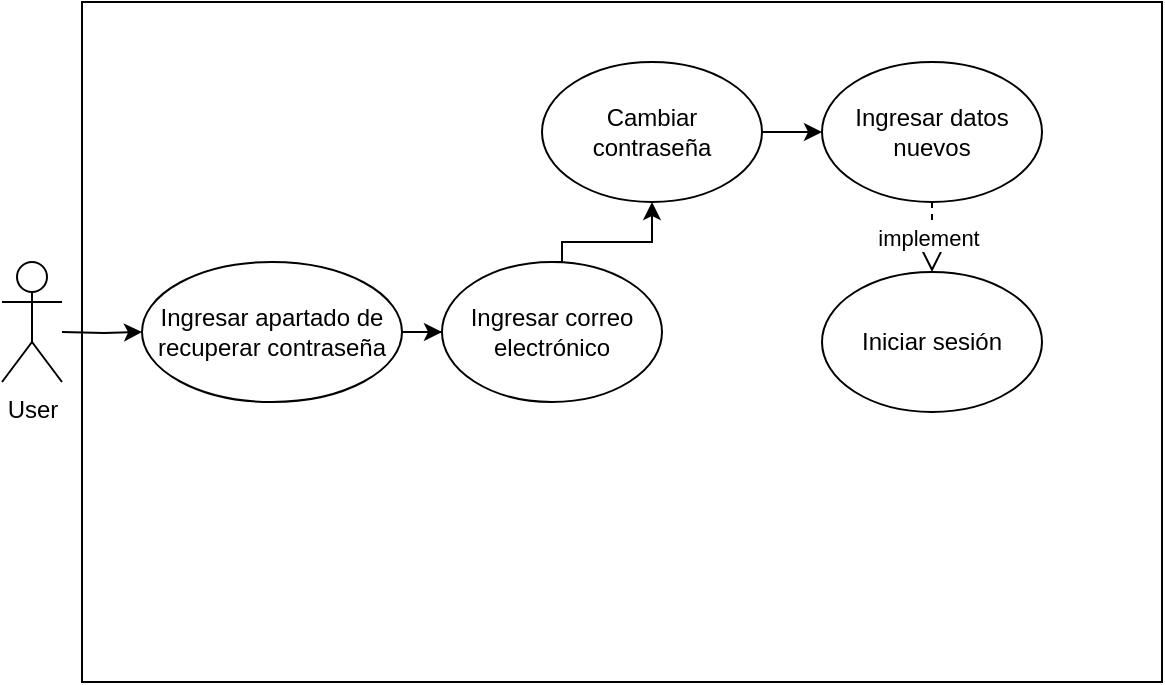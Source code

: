 <mxfile version="24.7.13">
  <diagram name="Página-1" id="IbyoJmkPU1yOUM7PXJ1G">
    <mxGraphModel grid="1" page="1" gridSize="10" guides="1" tooltips="1" connect="1" arrows="1" fold="1" pageScale="1" pageWidth="827" pageHeight="1169" math="0" shadow="0">
      <root>
        <mxCell id="0" />
        <mxCell id="1" parent="0" />
        <mxCell id="Vnt051X93d8bJ1U-L0CY-1" value="4)Recuperación de usuario y contraseña" style="text;whiteSpace=wrap;" vertex="1" parent="1">
          <mxGeometry x="289" y="270" width="250" height="40" as="geometry" />
        </mxCell>
        <mxCell id="-d1KlJ-c1ww56RGFkypZ-1" value="" style="rounded=0;whiteSpace=wrap;html=1;align=left;" vertex="1" parent="1">
          <mxGeometry x="150" y="170" width="540" height="340" as="geometry" />
        </mxCell>
        <mxCell id="-d1KlJ-c1ww56RGFkypZ-2" value="" style="edgeStyle=orthogonalEdgeStyle;rounded=0;orthogonalLoop=1;jettySize=auto;html=1;" edge="1" parent="1" target="-d1KlJ-c1ww56RGFkypZ-5">
          <mxGeometry relative="1" as="geometry">
            <mxPoint x="190" y="330" as="targetPoint" />
            <mxPoint x="140" y="335" as="sourcePoint" />
          </mxGeometry>
        </mxCell>
        <mxCell id="-d1KlJ-c1ww56RGFkypZ-3" value="User" style="shape=umlActor;verticalLabelPosition=bottom;verticalAlign=top;html=1;outlineConnect=0;" vertex="1" parent="1">
          <mxGeometry x="110" y="300" width="30" height="60" as="geometry" />
        </mxCell>
        <mxCell id="-d1KlJ-c1ww56RGFkypZ-4" value="" style="edgeStyle=orthogonalEdgeStyle;rounded=0;orthogonalLoop=1;jettySize=auto;html=1;" edge="1" parent="1" source="-d1KlJ-c1ww56RGFkypZ-5" target="-d1KlJ-c1ww56RGFkypZ-7">
          <mxGeometry relative="1" as="geometry" />
        </mxCell>
        <mxCell id="-d1KlJ-c1ww56RGFkypZ-5" value="Ingresar apartado de recuperar contraseña" style="ellipse;whiteSpace=wrap;html=1;" vertex="1" parent="1">
          <mxGeometry x="180" y="300" width="130" height="70" as="geometry" />
        </mxCell>
        <mxCell id="-d1KlJ-c1ww56RGFkypZ-6" style="edgeStyle=orthogonalEdgeStyle;rounded=0;orthogonalLoop=1;jettySize=auto;html=1;exitX=0.5;exitY=0;exitDx=0;exitDy=0;entryX=0.5;entryY=1;entryDx=0;entryDy=0;" edge="1" parent="1" source="-d1KlJ-c1ww56RGFkypZ-7" target="-d1KlJ-c1ww56RGFkypZ-8">
          <mxGeometry relative="1" as="geometry">
            <Array as="points">
              <mxPoint x="390" y="300" />
              <mxPoint x="390" y="290" />
              <mxPoint x="435" y="290" />
            </Array>
          </mxGeometry>
        </mxCell>
        <mxCell id="-d1KlJ-c1ww56RGFkypZ-7" value="Ingresar correo electrónico" style="ellipse;whiteSpace=wrap;html=1;" vertex="1" parent="1">
          <mxGeometry x="330" y="300" width="110" height="70" as="geometry" />
        </mxCell>
        <mxCell id="H_KO68KWv3suRPTLw482-3" style="edgeStyle=orthogonalEdgeStyle;rounded=0;orthogonalLoop=1;jettySize=auto;html=1;" edge="1" parent="1" source="-d1KlJ-c1ww56RGFkypZ-8" target="H_KO68KWv3suRPTLw482-2">
          <mxGeometry relative="1" as="geometry" />
        </mxCell>
        <mxCell id="-d1KlJ-c1ww56RGFkypZ-8" value="Cambiar contraseña" style="ellipse;whiteSpace=wrap;html=1;" vertex="1" parent="1">
          <mxGeometry x="380" y="200" width="110" height="70" as="geometry" />
        </mxCell>
        <mxCell id="-d1KlJ-c1ww56RGFkypZ-9" value="Iniciar sesión" style="ellipse;whiteSpace=wrap;html=1;" vertex="1" parent="1">
          <mxGeometry x="520" y="305" width="110" height="70" as="geometry" />
        </mxCell>
        <mxCell id="-d1KlJ-c1ww56RGFkypZ-10" value="implement" style="endArrow=block;dashed=1;endFill=0;endSize=12;html=1;rounded=0;exitX=0.5;exitY=1;exitDx=0;exitDy=0;entryX=0.5;entryY=0;entryDx=0;entryDy=0;" edge="1" parent="1" source="H_KO68KWv3suRPTLw482-2" target="-d1KlJ-c1ww56RGFkypZ-9">
          <mxGeometry x="0.031" y="-2" width="160" relative="1" as="geometry">
            <mxPoint x="330" y="410" as="sourcePoint" />
            <mxPoint x="490" y="410" as="targetPoint" />
            <Array as="points" />
            <mxPoint as="offset" />
          </mxGeometry>
        </mxCell>
        <mxCell id="H_KO68KWv3suRPTLw482-2" value="Ingresar datos nuevos" style="ellipse;whiteSpace=wrap;html=1;" vertex="1" parent="1">
          <mxGeometry x="520" y="200" width="110" height="70" as="geometry" />
        </mxCell>
      </root>
    </mxGraphModel>
  </diagram>
</mxfile>

